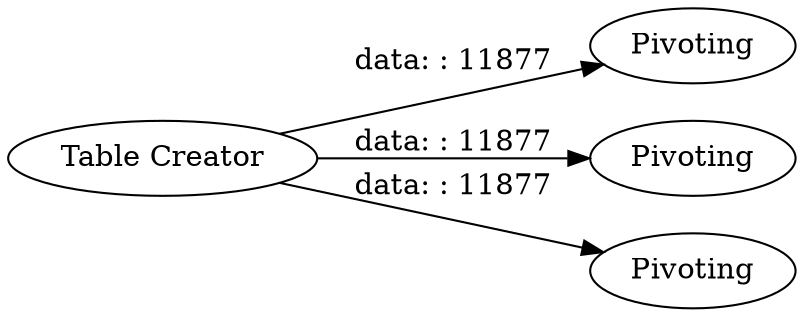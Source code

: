 digraph {
	"-6477847885333273012_19" [label=Pivoting]
	"-6477847885333273012_20" [label=Pivoting]
	"-6477847885333273012_4" [label="Table Creator"]
	"-6477847885333273012_21" [label=Pivoting]
	"-6477847885333273012_4" -> "-6477847885333273012_20" [label="data: : 11877"]
	"-6477847885333273012_4" -> "-6477847885333273012_21" [label="data: : 11877"]
	"-6477847885333273012_4" -> "-6477847885333273012_19" [label="data: : 11877"]
	rankdir=LR
}
